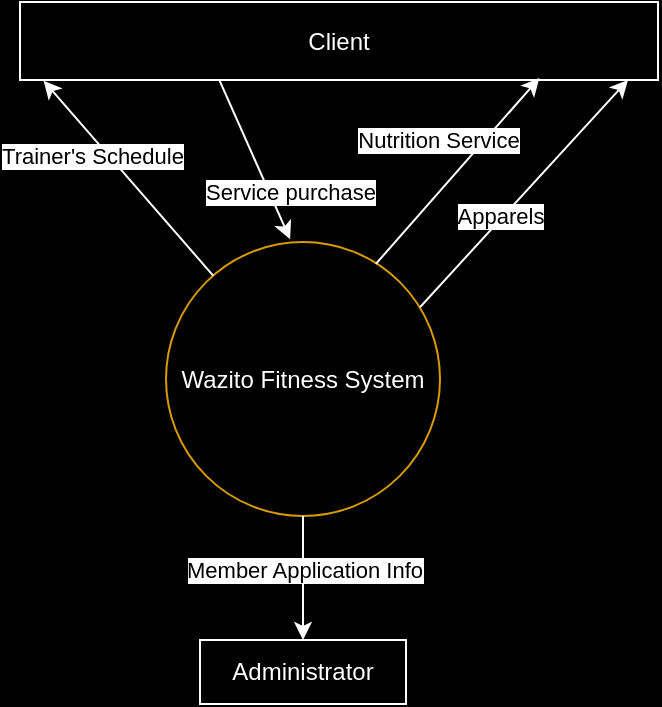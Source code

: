 <mxfile version="24.6.5" type="device">
  <diagram name="Page-1" id="soBtWD7BxrU2iB-aemqf">
    <mxGraphModel dx="1246" dy="523" grid="0" gridSize="10" guides="1" tooltips="1" connect="1" arrows="1" fold="1" page="1" pageScale="1" pageWidth="850" pageHeight="1100" background="#000000" math="0" shadow="0">
      <root>
        <mxCell id="0" />
        <mxCell id="1" parent="0" />
        <mxCell id="amDGxQne4wge0aqguZU4-1" value="Wazito Fitness System" style="ellipse;whiteSpace=wrap;html=1;aspect=fixed;fillColor=none;strokeColor=#d79b00;fontColor=#FFFFFF;" parent="1" vertex="1">
          <mxGeometry x="290" y="172" width="137" height="137" as="geometry" />
        </mxCell>
        <mxCell id="amDGxQne4wge0aqguZU4-3" value="Client" style="rounded=0;whiteSpace=wrap;html=1;fontColor=#FFFFFF;fillColor=none;strokeColor=#FFFFFF;" parent="1" vertex="1">
          <mxGeometry x="217" y="52" width="319" height="39" as="geometry" />
        </mxCell>
        <mxCell id="amDGxQne4wge0aqguZU4-6" value="" style="endArrow=classic;html=1;rounded=0;strokeColor=#FFFFFF;entryX=0.037;entryY=1.009;entryDx=0;entryDy=0;entryPerimeter=0;" parent="1" source="amDGxQne4wge0aqguZU4-1" target="amDGxQne4wge0aqguZU4-3" edge="1">
          <mxGeometry width="50" height="50" relative="1" as="geometry">
            <mxPoint x="588" y="261" as="sourcePoint" />
            <mxPoint x="231" y="88" as="targetPoint" />
          </mxGeometry>
        </mxCell>
        <mxCell id="amDGxQne4wge0aqguZU4-20" value="Trainer&#39;s Schedule" style="edgeLabel;html=1;align=center;verticalAlign=middle;resizable=0;points=[];" parent="amDGxQne4wge0aqguZU4-6" vertex="1" connectable="0">
          <mxGeometry x="-0.031" relative="1" as="geometry">
            <mxPoint x="-20" y="-13" as="offset" />
          </mxGeometry>
        </mxCell>
        <mxCell id="amDGxQne4wge0aqguZU4-8" value="" style="endArrow=classic;html=1;rounded=0;strokeColor=#FFFFFF;entryX=0.453;entryY=-0.01;entryDx=0;entryDy=0;exitX=0.312;exitY=0.991;exitDx=0;exitDy=0;exitPerimeter=0;entryPerimeter=0;" parent="1" source="amDGxQne4wge0aqguZU4-3" target="amDGxQne4wge0aqguZU4-1" edge="1">
          <mxGeometry width="50" height="50" relative="1" as="geometry">
            <mxPoint x="379" y="123" as="sourcePoint" />
            <mxPoint x="556" y="207" as="targetPoint" />
          </mxGeometry>
        </mxCell>
        <mxCell id="amDGxQne4wge0aqguZU4-19" value="Service purchase" style="edgeLabel;html=1;align=center;verticalAlign=middle;resizable=0;points=[];" parent="amDGxQne4wge0aqguZU4-8" vertex="1" connectable="0">
          <mxGeometry x="-0.207" y="1" relative="1" as="geometry">
            <mxPoint x="20" y="25" as="offset" />
          </mxGeometry>
        </mxCell>
        <mxCell id="amDGxQne4wge0aqguZU4-14" value="Administrator" style="rounded=0;whiteSpace=wrap;html=1;fontColor=#FFFFFF;fillColor=none;strokeColor=#FFFFFF;" parent="1" vertex="1">
          <mxGeometry x="307" y="371" width="103" height="32" as="geometry" />
        </mxCell>
        <mxCell id="amDGxQne4wge0aqguZU4-16" value="" style="endArrow=classic;html=1;rounded=0;strokeColor=#FFFFFF;entryX=0.5;entryY=0;entryDx=0;entryDy=0;exitX=0.5;exitY=1;exitDx=0;exitDy=0;" parent="1" source="amDGxQne4wge0aqguZU4-1" target="amDGxQne4wge0aqguZU4-14" edge="1">
          <mxGeometry width="50" height="50" relative="1" as="geometry">
            <mxPoint x="342" y="255" as="sourcePoint" />
            <mxPoint x="576" y="373" as="targetPoint" />
          </mxGeometry>
        </mxCell>
        <mxCell id="amDGxQne4wge0aqguZU4-21" value="Member Application Info" style="edgeLabel;html=1;align=center;verticalAlign=middle;resizable=0;points=[];" parent="amDGxQne4wge0aqguZU4-16" vertex="1" connectable="0">
          <mxGeometry x="-0.148" relative="1" as="geometry">
            <mxPoint as="offset" />
          </mxGeometry>
        </mxCell>
        <mxCell id="amDGxQne4wge0aqguZU4-22" value="" style="endArrow=classic;html=1;rounded=0;strokeColor=#FFFFFF;entryX=0.814;entryY=0.974;entryDx=0;entryDy=0;entryPerimeter=0;exitX=0.766;exitY=0.08;exitDx=0;exitDy=0;exitPerimeter=0;" parent="1" source="amDGxQne4wge0aqguZU4-1" target="amDGxQne4wge0aqguZU4-3" edge="1">
          <mxGeometry width="50" height="50" relative="1" as="geometry">
            <mxPoint x="309" y="260" as="sourcePoint" />
            <mxPoint x="359" y="210" as="targetPoint" />
          </mxGeometry>
        </mxCell>
        <mxCell id="amDGxQne4wge0aqguZU4-23" value="Nutrition Service" style="edgeLabel;html=1;align=center;verticalAlign=middle;resizable=0;points=[];" parent="amDGxQne4wge0aqguZU4-22" vertex="1" connectable="0">
          <mxGeometry x="0.226" y="3" relative="1" as="geometry">
            <mxPoint x="-17" y="-3" as="offset" />
          </mxGeometry>
        </mxCell>
        <mxCell id="amDGxQne4wge0aqguZU4-24" value="" style="endArrow=classic;html=1;rounded=0;strokeColor=#FFFFFF;entryX=0.953;entryY=1;entryDx=0;entryDy=0;entryPerimeter=0;exitX=0.927;exitY=0.238;exitDx=0;exitDy=0;exitPerimeter=0;" parent="1" source="amDGxQne4wge0aqguZU4-1" target="amDGxQne4wge0aqguZU4-3" edge="1">
          <mxGeometry width="50" height="50" relative="1" as="geometry">
            <mxPoint x="534" y="282" as="sourcePoint" />
            <mxPoint x="458" y="213" as="targetPoint" />
          </mxGeometry>
        </mxCell>
        <mxCell id="amDGxQne4wge0aqguZU4-25" value="Apparels" style="edgeLabel;html=1;align=center;verticalAlign=middle;resizable=0;points=[];" parent="amDGxQne4wge0aqguZU4-24" vertex="1" connectable="0">
          <mxGeometry x="-0.216" y="2" relative="1" as="geometry">
            <mxPoint as="offset" />
          </mxGeometry>
        </mxCell>
      </root>
    </mxGraphModel>
  </diagram>
</mxfile>
